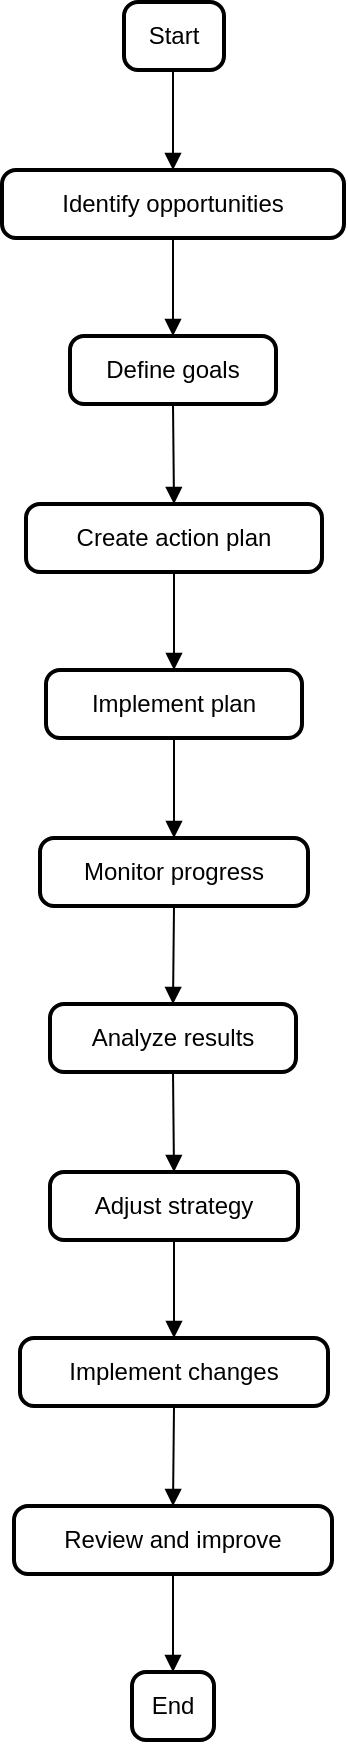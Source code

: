 <mxfile version="24.6.4" type="github">
  <diagram name="Page-1" id="kaBvrIQY_v1pRHq5Ah1N">
    <mxGraphModel>
      <root>
        <mxCell id="0" />
        <mxCell id="1" parent="0" />
        <mxCell id="2" value="Start" style="rounded=1;absoluteArcSize=1;arcSize=14;whiteSpace=wrap;strokeWidth=2;" vertex="1" parent="1">
          <mxGeometry x="61" width="50" height="34" as="geometry" />
        </mxCell>
        <mxCell id="3" value="Identify opportunities" style="rounded=1;absoluteArcSize=1;arcSize=14;whiteSpace=wrap;strokeWidth=2;" vertex="1" parent="1">
          <mxGeometry y="84" width="171" height="34" as="geometry" />
        </mxCell>
        <mxCell id="4" value="Define goals" style="rounded=1;absoluteArcSize=1;arcSize=14;whiteSpace=wrap;strokeWidth=2;" vertex="1" parent="1">
          <mxGeometry x="34" y="167" width="103" height="34" as="geometry" />
        </mxCell>
        <mxCell id="5" value="Create action plan" style="rounded=1;absoluteArcSize=1;arcSize=14;whiteSpace=wrap;strokeWidth=2;" vertex="1" parent="1">
          <mxGeometry x="12" y="251" width="148" height="34" as="geometry" />
        </mxCell>
        <mxCell id="6" value="Implement plan" style="rounded=1;absoluteArcSize=1;arcSize=14;whiteSpace=wrap;strokeWidth=2;" vertex="1" parent="1">
          <mxGeometry x="22" y="334" width="128" height="34" as="geometry" />
        </mxCell>
        <mxCell id="7" value="Monitor progress" style="rounded=1;absoluteArcSize=1;arcSize=14;whiteSpace=wrap;strokeWidth=2;" vertex="1" parent="1">
          <mxGeometry x="19" y="418" width="134" height="34" as="geometry" />
        </mxCell>
        <mxCell id="8" value="Analyze results" style="rounded=1;absoluteArcSize=1;arcSize=14;whiteSpace=wrap;strokeWidth=2;" vertex="1" parent="1">
          <mxGeometry x="24" y="501" width="123" height="34" as="geometry" />
        </mxCell>
        <mxCell id="9" value="Adjust strategy" style="rounded=1;absoluteArcSize=1;arcSize=14;whiteSpace=wrap;strokeWidth=2;" vertex="1" parent="1">
          <mxGeometry x="24" y="585" width="124" height="34" as="geometry" />
        </mxCell>
        <mxCell id="10" value="Implement changes" style="rounded=1;absoluteArcSize=1;arcSize=14;whiteSpace=wrap;strokeWidth=2;" vertex="1" parent="1">
          <mxGeometry x="9" y="668" width="154" height="34" as="geometry" />
        </mxCell>
        <mxCell id="11" value="Review and improve" style="rounded=1;absoluteArcSize=1;arcSize=14;whiteSpace=wrap;strokeWidth=2;" vertex="1" parent="1">
          <mxGeometry x="6" y="752" width="159" height="34" as="geometry" />
        </mxCell>
        <mxCell id="12" value="End" style="rounded=1;absoluteArcSize=1;arcSize=14;whiteSpace=wrap;strokeWidth=2;" vertex="1" parent="1">
          <mxGeometry x="65" y="835" width="41" height="34" as="geometry" />
        </mxCell>
        <mxCell id="13" value="" style="curved=1;startArrow=none;endArrow=block;exitX=0.49;exitY=0.99;entryX=0.5;entryY=-0.01;" edge="1" parent="1" source="2" target="3">
          <mxGeometry relative="1" as="geometry">
            <Array as="points" />
          </mxGeometry>
        </mxCell>
        <mxCell id="14" value="" style="curved=1;startArrow=none;endArrow=block;exitX=0.5;exitY=0.97;entryX=0.5;entryY=0;" edge="1" parent="1" source="3" target="4">
          <mxGeometry relative="1" as="geometry">
            <Array as="points" />
          </mxGeometry>
        </mxCell>
        <mxCell id="15" value="" style="curved=1;startArrow=none;endArrow=block;exitX=0.5;exitY=0.99;entryX=0.5;entryY=-0.01;" edge="1" parent="1" source="4" target="5">
          <mxGeometry relative="1" as="geometry">
            <Array as="points" />
          </mxGeometry>
        </mxCell>
        <mxCell id="16" value="" style="curved=1;startArrow=none;endArrow=block;exitX=0.5;exitY=0.97;entryX=0.5;entryY=0;" edge="1" parent="1" source="5" target="6">
          <mxGeometry relative="1" as="geometry">
            <Array as="points" />
          </mxGeometry>
        </mxCell>
        <mxCell id="17" value="" style="curved=1;startArrow=none;endArrow=block;exitX=0.5;exitY=0.99;entryX=0.5;entryY=-0.01;" edge="1" parent="1" source="6" target="7">
          <mxGeometry relative="1" as="geometry">
            <Array as="points" />
          </mxGeometry>
        </mxCell>
        <mxCell id="18" value="" style="curved=1;startArrow=none;endArrow=block;exitX=0.5;exitY=0.97;entryX=0.5;entryY=0;" edge="1" parent="1" source="7" target="8">
          <mxGeometry relative="1" as="geometry">
            <Array as="points" />
          </mxGeometry>
        </mxCell>
        <mxCell id="19" value="" style="curved=1;startArrow=none;endArrow=block;exitX=0.5;exitY=0.99;entryX=0.5;entryY=-0.01;" edge="1" parent="1" source="8" target="9">
          <mxGeometry relative="1" as="geometry">
            <Array as="points" />
          </mxGeometry>
        </mxCell>
        <mxCell id="20" value="" style="curved=1;startArrow=none;endArrow=block;exitX=0.5;exitY=0.97;entryX=0.5;entryY=0;" edge="1" parent="1" source="9" target="10">
          <mxGeometry relative="1" as="geometry">
            <Array as="points" />
          </mxGeometry>
        </mxCell>
        <mxCell id="21" value="" style="curved=1;startArrow=none;endArrow=block;exitX=0.5;exitY=0.99;entryX=0.5;entryY=-0.01;" edge="1" parent="1" source="10" target="11">
          <mxGeometry relative="1" as="geometry">
            <Array as="points" />
          </mxGeometry>
        </mxCell>
        <mxCell id="22" value="" style="curved=1;startArrow=none;endArrow=block;exitX=0.5;exitY=0.97;entryX=0.5;entryY=0;" edge="1" parent="1" source="11" target="12">
          <mxGeometry relative="1" as="geometry">
            <Array as="points" />
          </mxGeometry>
        </mxCell>
      </root>
    </mxGraphModel>
  </diagram>
</mxfile>
